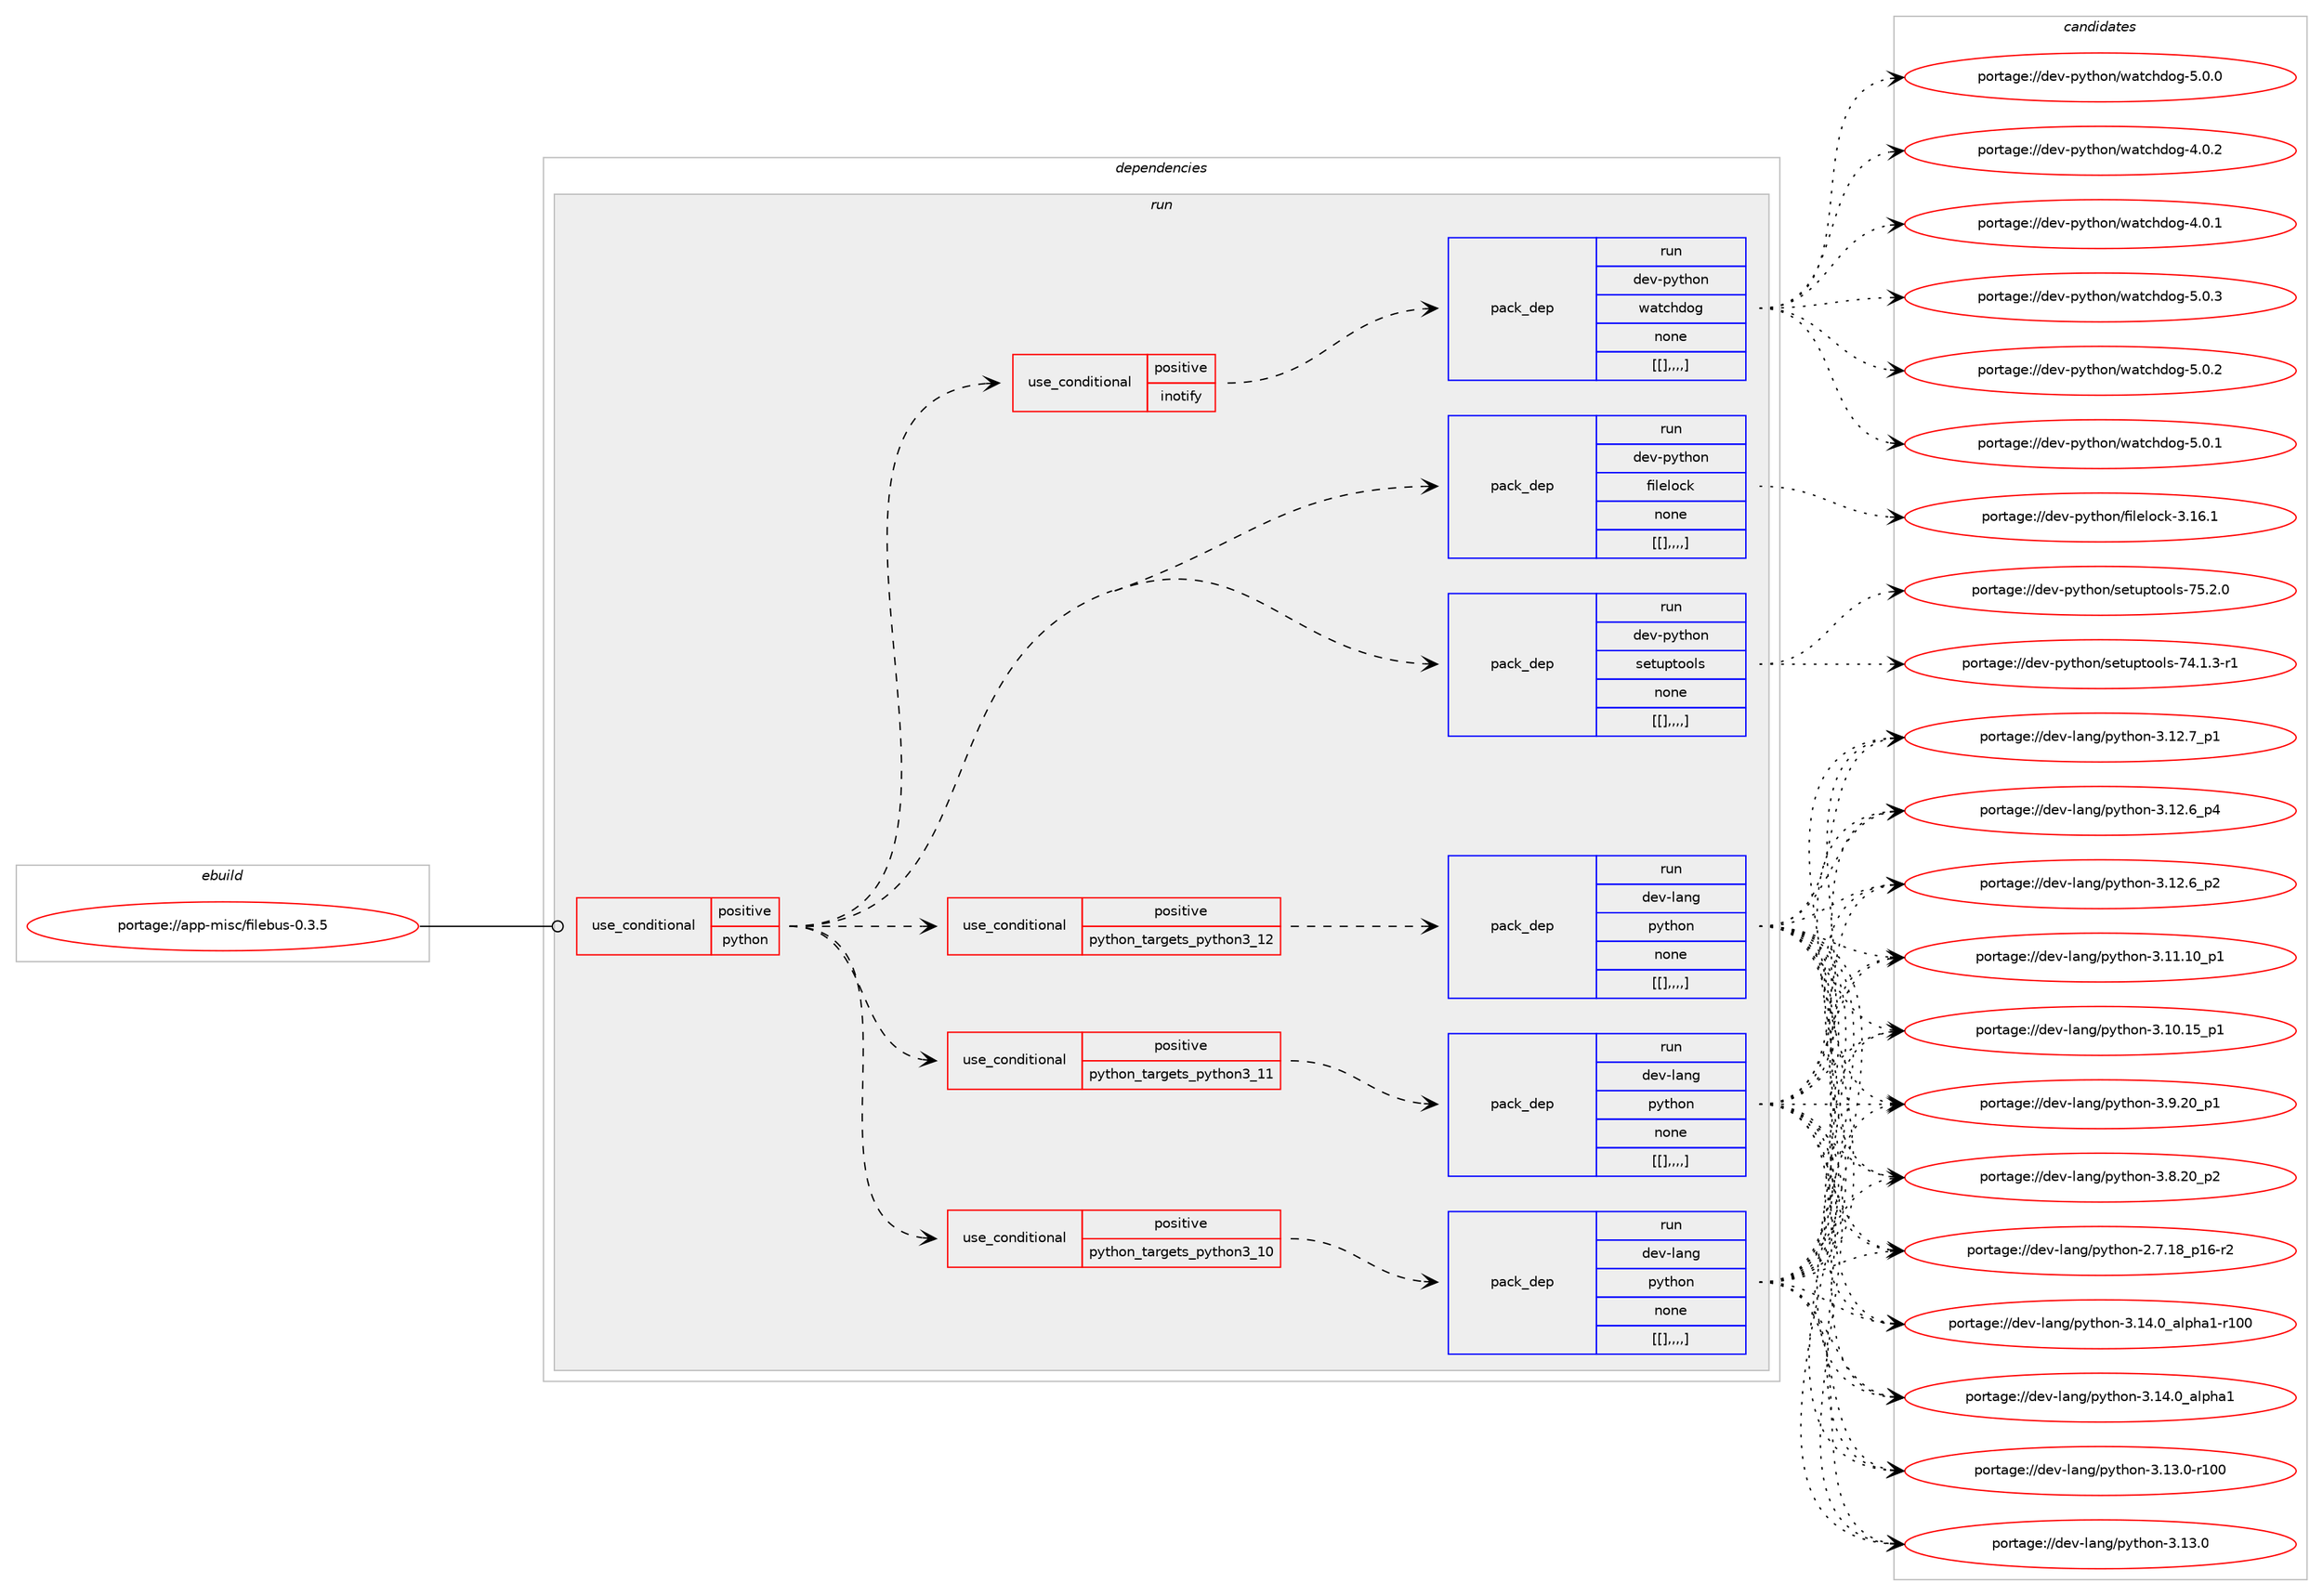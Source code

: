 digraph prolog {

# *************
# Graph options
# *************

newrank=true;
concentrate=true;
compound=true;
graph [rankdir=LR,fontname=Helvetica,fontsize=10,ranksep=1.5];#, ranksep=2.5, nodesep=0.2];
edge  [arrowhead=vee];
node  [fontname=Helvetica,fontsize=10];

# **********
# The ebuild
# **********

subgraph cluster_leftcol {
color=gray;
label=<<i>ebuild</i>>;
id [label="portage://app-misc/filebus-0.3.5", color=red, width=4, href="../app-misc/filebus-0.3.5.svg"];
}

# ****************
# The dependencies
# ****************

subgraph cluster_midcol {
color=gray;
label=<<i>dependencies</i>>;
subgraph cluster_compile {
fillcolor="#eeeeee";
style=filled;
label=<<i>compile</i>>;
}
subgraph cluster_compileandrun {
fillcolor="#eeeeee";
style=filled;
label=<<i>compile and run</i>>;
}
subgraph cluster_run {
fillcolor="#eeeeee";
style=filled;
label=<<i>run</i>>;
subgraph cond13004 {
dependency43677 [label=<<TABLE BORDER="0" CELLBORDER="1" CELLSPACING="0" CELLPADDING="4"><TR><TD ROWSPAN="3" CELLPADDING="10">use_conditional</TD></TR><TR><TD>positive</TD></TR><TR><TD>python</TD></TR></TABLE>>, shape=none, color=red];
subgraph cond13006 {
dependency43693 [label=<<TABLE BORDER="0" CELLBORDER="1" CELLSPACING="0" CELLPADDING="4"><TR><TD ROWSPAN="3" CELLPADDING="10">use_conditional</TD></TR><TR><TD>positive</TD></TR><TR><TD>python_targets_python3_10</TD></TR></TABLE>>, shape=none, color=red];
subgraph pack30255 {
dependency43709 [label=<<TABLE BORDER="0" CELLBORDER="1" CELLSPACING="0" CELLPADDING="4" WIDTH="220"><TR><TD ROWSPAN="6" CELLPADDING="30">pack_dep</TD></TR><TR><TD WIDTH="110">run</TD></TR><TR><TD>dev-lang</TD></TR><TR><TD>python</TD></TR><TR><TD>none</TD></TR><TR><TD>[[],,,,]</TD></TR></TABLE>>, shape=none, color=blue];
}
dependency43693:e -> dependency43709:w [weight=20,style="dashed",arrowhead="vee"];
}
dependency43677:e -> dependency43693:w [weight=20,style="dashed",arrowhead="vee"];
subgraph cond13024 {
dependency43729 [label=<<TABLE BORDER="0" CELLBORDER="1" CELLSPACING="0" CELLPADDING="4"><TR><TD ROWSPAN="3" CELLPADDING="10">use_conditional</TD></TR><TR><TD>positive</TD></TR><TR><TD>python_targets_python3_11</TD></TR></TABLE>>, shape=none, color=red];
subgraph pack30308 {
dependency43813 [label=<<TABLE BORDER="0" CELLBORDER="1" CELLSPACING="0" CELLPADDING="4" WIDTH="220"><TR><TD ROWSPAN="6" CELLPADDING="30">pack_dep</TD></TR><TR><TD WIDTH="110">run</TD></TR><TR><TD>dev-lang</TD></TR><TR><TD>python</TD></TR><TR><TD>none</TD></TR><TR><TD>[[],,,,]</TD></TR></TABLE>>, shape=none, color=blue];
}
dependency43729:e -> dependency43813:w [weight=20,style="dashed",arrowhead="vee"];
}
dependency43677:e -> dependency43729:w [weight=20,style="dashed",arrowhead="vee"];
subgraph cond13055 {
dependency43866 [label=<<TABLE BORDER="0" CELLBORDER="1" CELLSPACING="0" CELLPADDING="4"><TR><TD ROWSPAN="3" CELLPADDING="10">use_conditional</TD></TR><TR><TD>positive</TD></TR><TR><TD>python_targets_python3_12</TD></TR></TABLE>>, shape=none, color=red];
subgraph pack30403 {
dependency43986 [label=<<TABLE BORDER="0" CELLBORDER="1" CELLSPACING="0" CELLPADDING="4" WIDTH="220"><TR><TD ROWSPAN="6" CELLPADDING="30">pack_dep</TD></TR><TR><TD WIDTH="110">run</TD></TR><TR><TD>dev-lang</TD></TR><TR><TD>python</TD></TR><TR><TD>none</TD></TR><TR><TD>[[],,,,]</TD></TR></TABLE>>, shape=none, color=blue];
}
dependency43866:e -> dependency43986:w [weight=20,style="dashed",arrowhead="vee"];
}
dependency43677:e -> dependency43866:w [weight=20,style="dashed",arrowhead="vee"];
subgraph pack30496 {
dependency44035 [label=<<TABLE BORDER="0" CELLBORDER="1" CELLSPACING="0" CELLPADDING="4" WIDTH="220"><TR><TD ROWSPAN="6" CELLPADDING="30">pack_dep</TD></TR><TR><TD WIDTH="110">run</TD></TR><TR><TD>dev-python</TD></TR><TR><TD>setuptools</TD></TR><TR><TD>none</TD></TR><TR><TD>[[],,,,]</TD></TR></TABLE>>, shape=none, color=blue];
}
dependency43677:e -> dependency44035:w [weight=20,style="dashed",arrowhead="vee"];
subgraph pack30507 {
dependency44054 [label=<<TABLE BORDER="0" CELLBORDER="1" CELLSPACING="0" CELLPADDING="4" WIDTH="220"><TR><TD ROWSPAN="6" CELLPADDING="30">pack_dep</TD></TR><TR><TD WIDTH="110">run</TD></TR><TR><TD>dev-python</TD></TR><TR><TD>filelock</TD></TR><TR><TD>none</TD></TR><TR><TD>[[],,,,]</TD></TR></TABLE>>, shape=none, color=blue];
}
dependency43677:e -> dependency44054:w [weight=20,style="dashed",arrowhead="vee"];
subgraph cond13101 {
dependency44076 [label=<<TABLE BORDER="0" CELLBORDER="1" CELLSPACING="0" CELLPADDING="4"><TR><TD ROWSPAN="3" CELLPADDING="10">use_conditional</TD></TR><TR><TD>positive</TD></TR><TR><TD>inotify</TD></TR></TABLE>>, shape=none, color=red];
subgraph pack30540 {
dependency44079 [label=<<TABLE BORDER="0" CELLBORDER="1" CELLSPACING="0" CELLPADDING="4" WIDTH="220"><TR><TD ROWSPAN="6" CELLPADDING="30">pack_dep</TD></TR><TR><TD WIDTH="110">run</TD></TR><TR><TD>dev-python</TD></TR><TR><TD>watchdog</TD></TR><TR><TD>none</TD></TR><TR><TD>[[],,,,]</TD></TR></TABLE>>, shape=none, color=blue];
}
dependency44076:e -> dependency44079:w [weight=20,style="dashed",arrowhead="vee"];
}
dependency43677:e -> dependency44076:w [weight=20,style="dashed",arrowhead="vee"];
}
id:e -> dependency43677:w [weight=20,style="solid",arrowhead="odot"];
}
}

# **************
# The candidates
# **************

subgraph cluster_choices {
rank=same;
color=gray;
label=<<i>candidates</i>>;

subgraph choice28833 {
color=black;
nodesep=1;
choice100101118451089711010347112121116104111110455146495246489597108112104974945114494848 [label="portage://dev-lang/python-3.14.0_alpha1-r100", color=red, width=4,href="../dev-lang/python-3.14.0_alpha1-r100.svg"];
choice1001011184510897110103471121211161041111104551464952464895971081121049749 [label="portage://dev-lang/python-3.14.0_alpha1", color=red, width=4,href="../dev-lang/python-3.14.0_alpha1.svg"];
choice1001011184510897110103471121211161041111104551464951464845114494848 [label="portage://dev-lang/python-3.13.0-r100", color=red, width=4,href="../dev-lang/python-3.13.0-r100.svg"];
choice10010111845108971101034711212111610411111045514649514648 [label="portage://dev-lang/python-3.13.0", color=red, width=4,href="../dev-lang/python-3.13.0.svg"];
choice100101118451089711010347112121116104111110455146495046559511249 [label="portage://dev-lang/python-3.12.7_p1", color=red, width=4,href="../dev-lang/python-3.12.7_p1.svg"];
choice100101118451089711010347112121116104111110455146495046549511252 [label="portage://dev-lang/python-3.12.6_p4", color=red, width=4,href="../dev-lang/python-3.12.6_p4.svg"];
choice100101118451089711010347112121116104111110455146495046549511250 [label="portage://dev-lang/python-3.12.6_p2", color=red, width=4,href="../dev-lang/python-3.12.6_p2.svg"];
choice10010111845108971101034711212111610411111045514649494649489511249 [label="portage://dev-lang/python-3.11.10_p1", color=red, width=4,href="../dev-lang/python-3.11.10_p1.svg"];
choice10010111845108971101034711212111610411111045514649484649539511249 [label="portage://dev-lang/python-3.10.15_p1", color=red, width=4,href="../dev-lang/python-3.10.15_p1.svg"];
choice100101118451089711010347112121116104111110455146574650489511249 [label="portage://dev-lang/python-3.9.20_p1", color=red, width=4,href="../dev-lang/python-3.9.20_p1.svg"];
choice100101118451089711010347112121116104111110455146564650489511250 [label="portage://dev-lang/python-3.8.20_p2", color=red, width=4,href="../dev-lang/python-3.8.20_p2.svg"];
choice100101118451089711010347112121116104111110455046554649569511249544511450 [label="portage://dev-lang/python-2.7.18_p16-r2", color=red, width=4,href="../dev-lang/python-2.7.18_p16-r2.svg"];
dependency43709:e -> choice100101118451089711010347112121116104111110455146495246489597108112104974945114494848:w [style=dotted,weight="100"];
dependency43709:e -> choice1001011184510897110103471121211161041111104551464952464895971081121049749:w [style=dotted,weight="100"];
dependency43709:e -> choice1001011184510897110103471121211161041111104551464951464845114494848:w [style=dotted,weight="100"];
dependency43709:e -> choice10010111845108971101034711212111610411111045514649514648:w [style=dotted,weight="100"];
dependency43709:e -> choice100101118451089711010347112121116104111110455146495046559511249:w [style=dotted,weight="100"];
dependency43709:e -> choice100101118451089711010347112121116104111110455146495046549511252:w [style=dotted,weight="100"];
dependency43709:e -> choice100101118451089711010347112121116104111110455146495046549511250:w [style=dotted,weight="100"];
dependency43709:e -> choice10010111845108971101034711212111610411111045514649494649489511249:w [style=dotted,weight="100"];
dependency43709:e -> choice10010111845108971101034711212111610411111045514649484649539511249:w [style=dotted,weight="100"];
dependency43709:e -> choice100101118451089711010347112121116104111110455146574650489511249:w [style=dotted,weight="100"];
dependency43709:e -> choice100101118451089711010347112121116104111110455146564650489511250:w [style=dotted,weight="100"];
dependency43709:e -> choice100101118451089711010347112121116104111110455046554649569511249544511450:w [style=dotted,weight="100"];
}
subgraph choice28855 {
color=black;
nodesep=1;
choice100101118451089711010347112121116104111110455146495246489597108112104974945114494848 [label="portage://dev-lang/python-3.14.0_alpha1-r100", color=red, width=4,href="../dev-lang/python-3.14.0_alpha1-r100.svg"];
choice1001011184510897110103471121211161041111104551464952464895971081121049749 [label="portage://dev-lang/python-3.14.0_alpha1", color=red, width=4,href="../dev-lang/python-3.14.0_alpha1.svg"];
choice1001011184510897110103471121211161041111104551464951464845114494848 [label="portage://dev-lang/python-3.13.0-r100", color=red, width=4,href="../dev-lang/python-3.13.0-r100.svg"];
choice10010111845108971101034711212111610411111045514649514648 [label="portage://dev-lang/python-3.13.0", color=red, width=4,href="../dev-lang/python-3.13.0.svg"];
choice100101118451089711010347112121116104111110455146495046559511249 [label="portage://dev-lang/python-3.12.7_p1", color=red, width=4,href="../dev-lang/python-3.12.7_p1.svg"];
choice100101118451089711010347112121116104111110455146495046549511252 [label="portage://dev-lang/python-3.12.6_p4", color=red, width=4,href="../dev-lang/python-3.12.6_p4.svg"];
choice100101118451089711010347112121116104111110455146495046549511250 [label="portage://dev-lang/python-3.12.6_p2", color=red, width=4,href="../dev-lang/python-3.12.6_p2.svg"];
choice10010111845108971101034711212111610411111045514649494649489511249 [label="portage://dev-lang/python-3.11.10_p1", color=red, width=4,href="../dev-lang/python-3.11.10_p1.svg"];
choice10010111845108971101034711212111610411111045514649484649539511249 [label="portage://dev-lang/python-3.10.15_p1", color=red, width=4,href="../dev-lang/python-3.10.15_p1.svg"];
choice100101118451089711010347112121116104111110455146574650489511249 [label="portage://dev-lang/python-3.9.20_p1", color=red, width=4,href="../dev-lang/python-3.9.20_p1.svg"];
choice100101118451089711010347112121116104111110455146564650489511250 [label="portage://dev-lang/python-3.8.20_p2", color=red, width=4,href="../dev-lang/python-3.8.20_p2.svg"];
choice100101118451089711010347112121116104111110455046554649569511249544511450 [label="portage://dev-lang/python-2.7.18_p16-r2", color=red, width=4,href="../dev-lang/python-2.7.18_p16-r2.svg"];
dependency43813:e -> choice100101118451089711010347112121116104111110455146495246489597108112104974945114494848:w [style=dotted,weight="100"];
dependency43813:e -> choice1001011184510897110103471121211161041111104551464952464895971081121049749:w [style=dotted,weight="100"];
dependency43813:e -> choice1001011184510897110103471121211161041111104551464951464845114494848:w [style=dotted,weight="100"];
dependency43813:e -> choice10010111845108971101034711212111610411111045514649514648:w [style=dotted,weight="100"];
dependency43813:e -> choice100101118451089711010347112121116104111110455146495046559511249:w [style=dotted,weight="100"];
dependency43813:e -> choice100101118451089711010347112121116104111110455146495046549511252:w [style=dotted,weight="100"];
dependency43813:e -> choice100101118451089711010347112121116104111110455146495046549511250:w [style=dotted,weight="100"];
dependency43813:e -> choice10010111845108971101034711212111610411111045514649494649489511249:w [style=dotted,weight="100"];
dependency43813:e -> choice10010111845108971101034711212111610411111045514649484649539511249:w [style=dotted,weight="100"];
dependency43813:e -> choice100101118451089711010347112121116104111110455146574650489511249:w [style=dotted,weight="100"];
dependency43813:e -> choice100101118451089711010347112121116104111110455146564650489511250:w [style=dotted,weight="100"];
dependency43813:e -> choice100101118451089711010347112121116104111110455046554649569511249544511450:w [style=dotted,weight="100"];
}
subgraph choice28879 {
color=black;
nodesep=1;
choice100101118451089711010347112121116104111110455146495246489597108112104974945114494848 [label="portage://dev-lang/python-3.14.0_alpha1-r100", color=red, width=4,href="../dev-lang/python-3.14.0_alpha1-r100.svg"];
choice1001011184510897110103471121211161041111104551464952464895971081121049749 [label="portage://dev-lang/python-3.14.0_alpha1", color=red, width=4,href="../dev-lang/python-3.14.0_alpha1.svg"];
choice1001011184510897110103471121211161041111104551464951464845114494848 [label="portage://dev-lang/python-3.13.0-r100", color=red, width=4,href="../dev-lang/python-3.13.0-r100.svg"];
choice10010111845108971101034711212111610411111045514649514648 [label="portage://dev-lang/python-3.13.0", color=red, width=4,href="../dev-lang/python-3.13.0.svg"];
choice100101118451089711010347112121116104111110455146495046559511249 [label="portage://dev-lang/python-3.12.7_p1", color=red, width=4,href="../dev-lang/python-3.12.7_p1.svg"];
choice100101118451089711010347112121116104111110455146495046549511252 [label="portage://dev-lang/python-3.12.6_p4", color=red, width=4,href="../dev-lang/python-3.12.6_p4.svg"];
choice100101118451089711010347112121116104111110455146495046549511250 [label="portage://dev-lang/python-3.12.6_p2", color=red, width=4,href="../dev-lang/python-3.12.6_p2.svg"];
choice10010111845108971101034711212111610411111045514649494649489511249 [label="portage://dev-lang/python-3.11.10_p1", color=red, width=4,href="../dev-lang/python-3.11.10_p1.svg"];
choice10010111845108971101034711212111610411111045514649484649539511249 [label="portage://dev-lang/python-3.10.15_p1", color=red, width=4,href="../dev-lang/python-3.10.15_p1.svg"];
choice100101118451089711010347112121116104111110455146574650489511249 [label="portage://dev-lang/python-3.9.20_p1", color=red, width=4,href="../dev-lang/python-3.9.20_p1.svg"];
choice100101118451089711010347112121116104111110455146564650489511250 [label="portage://dev-lang/python-3.8.20_p2", color=red, width=4,href="../dev-lang/python-3.8.20_p2.svg"];
choice100101118451089711010347112121116104111110455046554649569511249544511450 [label="portage://dev-lang/python-2.7.18_p16-r2", color=red, width=4,href="../dev-lang/python-2.7.18_p16-r2.svg"];
dependency43986:e -> choice100101118451089711010347112121116104111110455146495246489597108112104974945114494848:w [style=dotted,weight="100"];
dependency43986:e -> choice1001011184510897110103471121211161041111104551464952464895971081121049749:w [style=dotted,weight="100"];
dependency43986:e -> choice1001011184510897110103471121211161041111104551464951464845114494848:w [style=dotted,weight="100"];
dependency43986:e -> choice10010111845108971101034711212111610411111045514649514648:w [style=dotted,weight="100"];
dependency43986:e -> choice100101118451089711010347112121116104111110455146495046559511249:w [style=dotted,weight="100"];
dependency43986:e -> choice100101118451089711010347112121116104111110455146495046549511252:w [style=dotted,weight="100"];
dependency43986:e -> choice100101118451089711010347112121116104111110455146495046549511250:w [style=dotted,weight="100"];
dependency43986:e -> choice10010111845108971101034711212111610411111045514649494649489511249:w [style=dotted,weight="100"];
dependency43986:e -> choice10010111845108971101034711212111610411111045514649484649539511249:w [style=dotted,weight="100"];
dependency43986:e -> choice100101118451089711010347112121116104111110455146574650489511249:w [style=dotted,weight="100"];
dependency43986:e -> choice100101118451089711010347112121116104111110455146564650489511250:w [style=dotted,weight="100"];
dependency43986:e -> choice100101118451089711010347112121116104111110455046554649569511249544511450:w [style=dotted,weight="100"];
}
subgraph choice28887 {
color=black;
nodesep=1;
choice100101118451121211161041111104711510111611711211611111110811545555346504648 [label="portage://dev-python/setuptools-75.2.0", color=red, width=4,href="../dev-python/setuptools-75.2.0.svg"];
choice1001011184511212111610411111047115101116117112116111111108115455552464946514511449 [label="portage://dev-python/setuptools-74.1.3-r1", color=red, width=4,href="../dev-python/setuptools-74.1.3-r1.svg"];
dependency44035:e -> choice100101118451121211161041111104711510111611711211611111110811545555346504648:w [style=dotted,weight="100"];
dependency44035:e -> choice1001011184511212111610411111047115101116117112116111111108115455552464946514511449:w [style=dotted,weight="100"];
}
subgraph choice28890 {
color=black;
nodesep=1;
choice10010111845112121116104111110471021051081011081119910745514649544649 [label="portage://dev-python/filelock-3.16.1", color=red, width=4,href="../dev-python/filelock-3.16.1.svg"];
dependency44054:e -> choice10010111845112121116104111110471021051081011081119910745514649544649:w [style=dotted,weight="100"];
}
subgraph choice28892 {
color=black;
nodesep=1;
choice10010111845112121116104111110471199711699104100111103455346484651 [label="portage://dev-python/watchdog-5.0.3", color=red, width=4,href="../dev-python/watchdog-5.0.3.svg"];
choice10010111845112121116104111110471199711699104100111103455346484650 [label="portage://dev-python/watchdog-5.0.2", color=red, width=4,href="../dev-python/watchdog-5.0.2.svg"];
choice10010111845112121116104111110471199711699104100111103455346484649 [label="portage://dev-python/watchdog-5.0.1", color=red, width=4,href="../dev-python/watchdog-5.0.1.svg"];
choice10010111845112121116104111110471199711699104100111103455346484648 [label="portage://dev-python/watchdog-5.0.0", color=red, width=4,href="../dev-python/watchdog-5.0.0.svg"];
choice10010111845112121116104111110471199711699104100111103455246484650 [label="portage://dev-python/watchdog-4.0.2", color=red, width=4,href="../dev-python/watchdog-4.0.2.svg"];
choice10010111845112121116104111110471199711699104100111103455246484649 [label="portage://dev-python/watchdog-4.0.1", color=red, width=4,href="../dev-python/watchdog-4.0.1.svg"];
dependency44079:e -> choice10010111845112121116104111110471199711699104100111103455346484651:w [style=dotted,weight="100"];
dependency44079:e -> choice10010111845112121116104111110471199711699104100111103455346484650:w [style=dotted,weight="100"];
dependency44079:e -> choice10010111845112121116104111110471199711699104100111103455346484649:w [style=dotted,weight="100"];
dependency44079:e -> choice10010111845112121116104111110471199711699104100111103455346484648:w [style=dotted,weight="100"];
dependency44079:e -> choice10010111845112121116104111110471199711699104100111103455246484650:w [style=dotted,weight="100"];
dependency44079:e -> choice10010111845112121116104111110471199711699104100111103455246484649:w [style=dotted,weight="100"];
}
}

}
